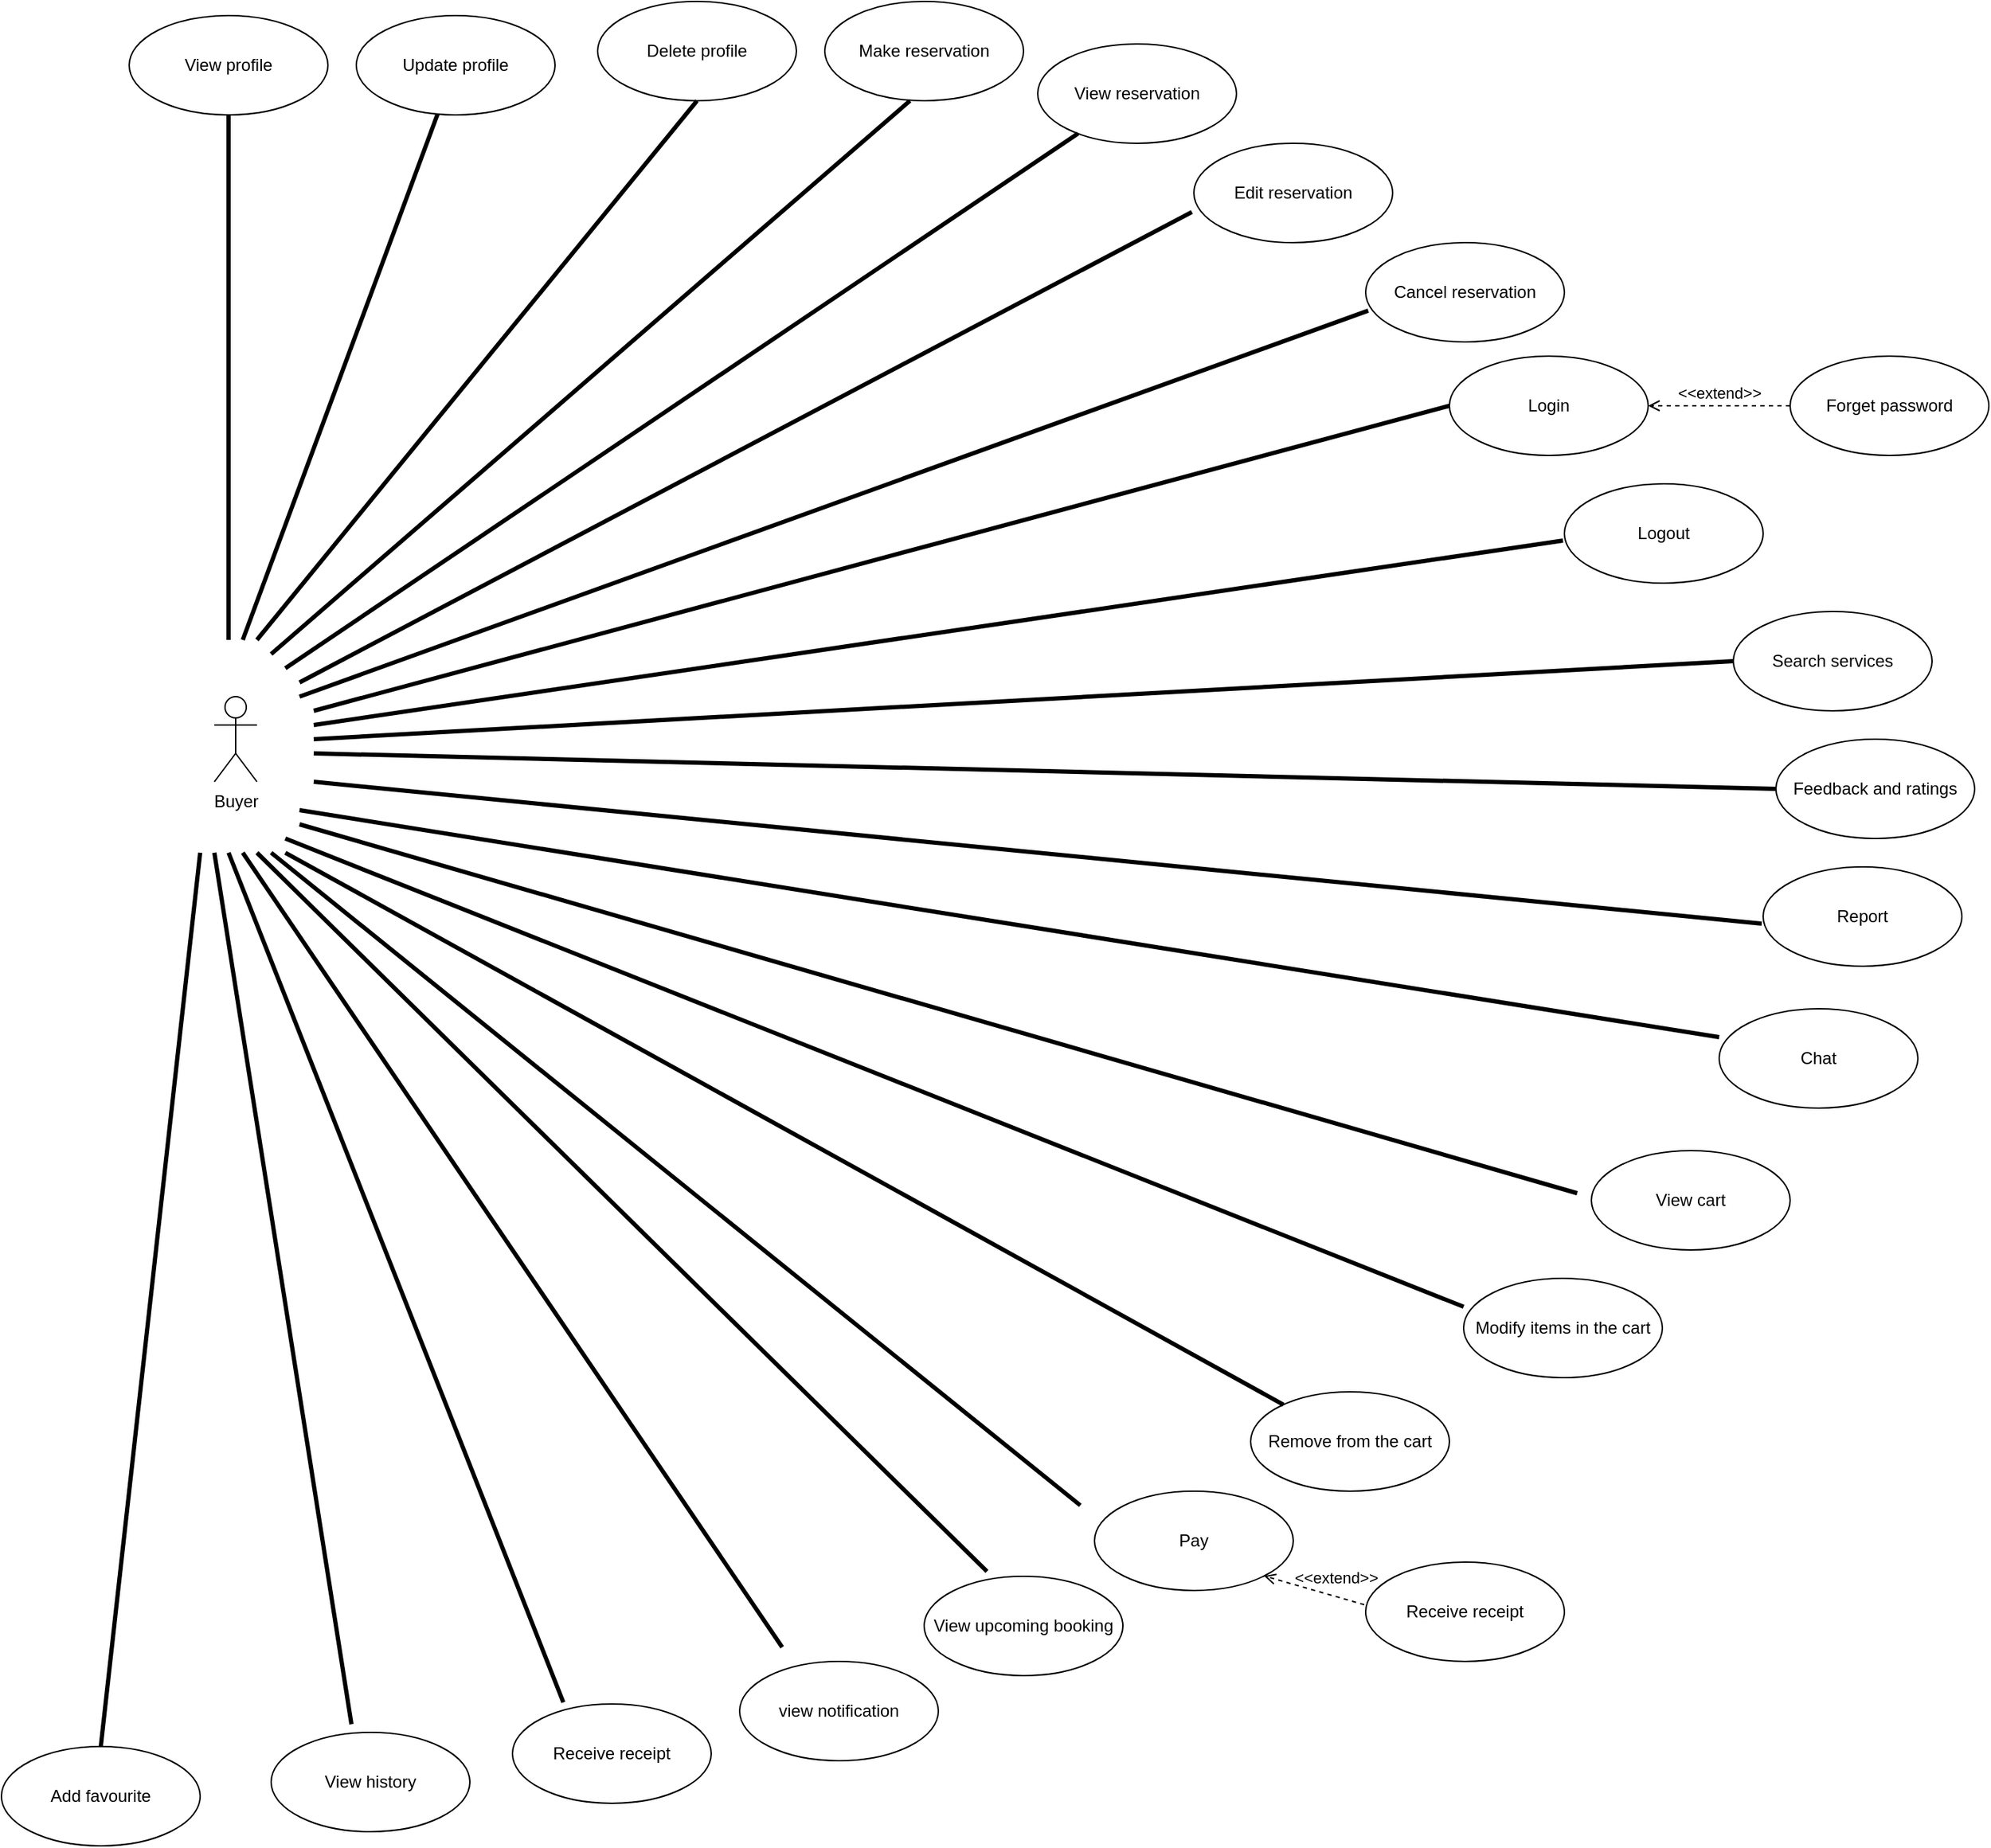 <mxfile version="21.6.5" type="github">
  <diagram name="Page-1" id="cYzY0TI4jSmoXwNVxTaS">
    <mxGraphModel dx="1735" dy="1176" grid="1" gridSize="10" guides="1" tooltips="1" connect="1" arrows="1" fold="1" page="1" pageScale="1" pageWidth="1500" pageHeight="1454" math="0" shadow="0">
      <root>
        <mxCell id="0" />
        <mxCell id="1" parent="0" />
        <mxCell id="rHy2-PsUpPD8WBeYGM6z-2" value="Buyer" style="shape=umlActor;verticalLabelPosition=bottom;verticalAlign=top;html=1;" vertex="1" parent="1">
          <mxGeometry x="220" y="510" width="30" height="60" as="geometry" />
        </mxCell>
        <mxCell id="rHy2-PsUpPD8WBeYGM6z-3" value="View profile" style="ellipse;whiteSpace=wrap;html=1;" vertex="1" parent="1">
          <mxGeometry x="160" y="30" width="140" height="70" as="geometry" />
        </mxCell>
        <mxCell id="rHy2-PsUpPD8WBeYGM6z-4" value="Update profile" style="ellipse;whiteSpace=wrap;html=1;" vertex="1" parent="1">
          <mxGeometry x="320" y="30" width="140" height="70" as="geometry" />
        </mxCell>
        <mxCell id="rHy2-PsUpPD8WBeYGM6z-5" value="Delete profile" style="ellipse;whiteSpace=wrap;html=1;" vertex="1" parent="1">
          <mxGeometry x="490" y="20" width="140" height="70" as="geometry" />
        </mxCell>
        <mxCell id="rHy2-PsUpPD8WBeYGM6z-6" value="Make reservation" style="ellipse;whiteSpace=wrap;html=1;" vertex="1" parent="1">
          <mxGeometry x="650" y="20" width="140" height="70" as="geometry" />
        </mxCell>
        <mxCell id="rHy2-PsUpPD8WBeYGM6z-7" value="View upcoming booking" style="ellipse;whiteSpace=wrap;html=1;" vertex="1" parent="1">
          <mxGeometry x="720" y="1130" width="140" height="70" as="geometry" />
        </mxCell>
        <mxCell id="rHy2-PsUpPD8WBeYGM6z-8" value="Cancel reservation" style="ellipse;whiteSpace=wrap;html=1;" vertex="1" parent="1">
          <mxGeometry x="1031" y="190" width="140" height="70" as="geometry" />
        </mxCell>
        <mxCell id="rHy2-PsUpPD8WBeYGM6z-9" value="View reservation" style="ellipse;whiteSpace=wrap;html=1;" vertex="1" parent="1">
          <mxGeometry x="800" y="50" width="140" height="70" as="geometry" />
        </mxCell>
        <mxCell id="rHy2-PsUpPD8WBeYGM6z-10" value="Edit reservation" style="ellipse;whiteSpace=wrap;html=1;" vertex="1" parent="1">
          <mxGeometry x="910" y="120" width="140" height="70" as="geometry" />
        </mxCell>
        <mxCell id="rHy2-PsUpPD8WBeYGM6z-11" value="Search services&lt;br&gt;" style="ellipse;whiteSpace=wrap;html=1;" vertex="1" parent="1">
          <mxGeometry x="1290" y="450" width="140" height="70" as="geometry" />
        </mxCell>
        <mxCell id="rHy2-PsUpPD8WBeYGM6z-12" value="View history&lt;br&gt;" style="ellipse;whiteSpace=wrap;html=1;" vertex="1" parent="1">
          <mxGeometry x="260" y="1240" width="140" height="70" as="geometry" />
        </mxCell>
        <mxCell id="rHy2-PsUpPD8WBeYGM6z-14" value="Pay" style="ellipse;whiteSpace=wrap;html=1;" vertex="1" parent="1">
          <mxGeometry x="840" y="1070" width="140" height="70" as="geometry" />
        </mxCell>
        <mxCell id="rHy2-PsUpPD8WBeYGM6z-15" value="view notification&lt;br&gt;" style="ellipse;whiteSpace=wrap;html=1;" vertex="1" parent="1">
          <mxGeometry x="590" y="1190" width="140" height="70" as="geometry" />
        </mxCell>
        <mxCell id="rHy2-PsUpPD8WBeYGM6z-16" value="Feedback and ratings&lt;br&gt;" style="ellipse;whiteSpace=wrap;html=1;" vertex="1" parent="1">
          <mxGeometry x="1320" y="540" width="140" height="70" as="geometry" />
        </mxCell>
        <mxCell id="rHy2-PsUpPD8WBeYGM6z-17" value="Report&lt;br&gt;" style="ellipse;whiteSpace=wrap;html=1;" vertex="1" parent="1">
          <mxGeometry x="1311" y="630" width="140" height="70" as="geometry" />
        </mxCell>
        <mxCell id="rHy2-PsUpPD8WBeYGM6z-18" value="Logout" style="ellipse;whiteSpace=wrap;html=1;" vertex="1" parent="1">
          <mxGeometry x="1171" y="360" width="140" height="70" as="geometry" />
        </mxCell>
        <mxCell id="rHy2-PsUpPD8WBeYGM6z-19" value="Chat" style="ellipse;whiteSpace=wrap;html=1;" vertex="1" parent="1">
          <mxGeometry x="1280" y="730" width="140" height="70" as="geometry" />
        </mxCell>
        <mxCell id="rHy2-PsUpPD8WBeYGM6z-20" value="Login" style="ellipse;whiteSpace=wrap;html=1;" vertex="1" parent="1">
          <mxGeometry x="1090" y="270" width="140" height="70" as="geometry" />
        </mxCell>
        <mxCell id="rHy2-PsUpPD8WBeYGM6z-26" value="Forget password&lt;br&gt;" style="ellipse;whiteSpace=wrap;html=1;" vertex="1" parent="1">
          <mxGeometry x="1330" y="270" width="140" height="70" as="geometry" />
        </mxCell>
        <mxCell id="rHy2-PsUpPD8WBeYGM6z-29" value="Receive receipt&lt;br&gt;" style="ellipse;whiteSpace=wrap;html=1;" vertex="1" parent="1">
          <mxGeometry x="430" y="1220" width="140" height="70" as="geometry" />
        </mxCell>
        <mxCell id="rHy2-PsUpPD8WBeYGM6z-30" value="View cart" style="ellipse;whiteSpace=wrap;html=1;" vertex="1" parent="1">
          <mxGeometry x="1190" y="830" width="140" height="70" as="geometry" />
        </mxCell>
        <mxCell id="rHy2-PsUpPD8WBeYGM6z-31" value="Modify items in the cart" style="ellipse;whiteSpace=wrap;html=1;" vertex="1" parent="1">
          <mxGeometry x="1100" y="920" width="140" height="70" as="geometry" />
        </mxCell>
        <mxCell id="rHy2-PsUpPD8WBeYGM6z-32" value="Add favourite" style="ellipse;whiteSpace=wrap;html=1;" vertex="1" parent="1">
          <mxGeometry x="70" y="1250" width="140" height="70" as="geometry" />
        </mxCell>
        <mxCell id="rHy2-PsUpPD8WBeYGM6z-33" value="Remove from the cart" style="ellipse;whiteSpace=wrap;html=1;" vertex="1" parent="1">
          <mxGeometry x="950" y="1000" width="140" height="70" as="geometry" />
        </mxCell>
        <mxCell id="rHy2-PsUpPD8WBeYGM6z-47" value="" style="endArrow=none;startArrow=none;endFill=0;startFill=0;endSize=8;html=1;verticalAlign=bottom;labelBackgroundColor=none;strokeWidth=3;rounded=0;entryX=0.5;entryY=1;entryDx=0;entryDy=0;" edge="1" parent="1" target="rHy2-PsUpPD8WBeYGM6z-3">
          <mxGeometry width="160" relative="1" as="geometry">
            <mxPoint x="230" y="470" as="sourcePoint" />
            <mxPoint x="350" y="304.47" as="targetPoint" />
          </mxGeometry>
        </mxCell>
        <mxCell id="rHy2-PsUpPD8WBeYGM6z-48" value="" style="endArrow=none;startArrow=none;endFill=0;startFill=0;endSize=8;html=1;verticalAlign=bottom;labelBackgroundColor=none;strokeWidth=3;rounded=0;" edge="1" parent="1" target="rHy2-PsUpPD8WBeYGM6z-4">
          <mxGeometry width="160" relative="1" as="geometry">
            <mxPoint x="240" y="470" as="sourcePoint" />
            <mxPoint x="410" y="80" as="targetPoint" />
          </mxGeometry>
        </mxCell>
        <mxCell id="rHy2-PsUpPD8WBeYGM6z-50" value="" style="endArrow=none;startArrow=none;endFill=0;startFill=0;endSize=8;html=1;verticalAlign=bottom;labelBackgroundColor=none;strokeWidth=3;rounded=0;entryX=0.5;entryY=1;entryDx=0;entryDy=0;" edge="1" parent="1" target="rHy2-PsUpPD8WBeYGM6z-5">
          <mxGeometry width="160" relative="1" as="geometry">
            <mxPoint x="250" y="470" as="sourcePoint" />
            <mxPoint x="710" y="320" as="targetPoint" />
          </mxGeometry>
        </mxCell>
        <mxCell id="rHy2-PsUpPD8WBeYGM6z-51" value="" style="endArrow=none;startArrow=none;endFill=0;startFill=0;endSize=8;html=1;verticalAlign=bottom;labelBackgroundColor=none;strokeWidth=3;rounded=0;" edge="1" parent="1">
          <mxGeometry width="160" relative="1" as="geometry">
            <mxPoint x="260" y="480" as="sourcePoint" />
            <mxPoint x="710" y="90" as="targetPoint" />
          </mxGeometry>
        </mxCell>
        <mxCell id="rHy2-PsUpPD8WBeYGM6z-52" value="" style="endArrow=none;startArrow=none;endFill=0;startFill=0;endSize=8;html=1;verticalAlign=bottom;labelBackgroundColor=none;strokeWidth=3;rounded=0;" edge="1" parent="1" target="rHy2-PsUpPD8WBeYGM6z-9">
          <mxGeometry width="160" relative="1" as="geometry">
            <mxPoint x="270" y="490" as="sourcePoint" />
            <mxPoint x="710" y="320" as="targetPoint" />
          </mxGeometry>
        </mxCell>
        <mxCell id="rHy2-PsUpPD8WBeYGM6z-53" value="" style="endArrow=none;startArrow=none;endFill=0;startFill=0;endSize=8;html=1;verticalAlign=bottom;labelBackgroundColor=none;strokeWidth=3;rounded=0;entryX=-0.01;entryY=0.692;entryDx=0;entryDy=0;entryPerimeter=0;" edge="1" parent="1" target="rHy2-PsUpPD8WBeYGM6z-10">
          <mxGeometry width="160" relative="1" as="geometry">
            <mxPoint x="280" y="500" as="sourcePoint" />
            <mxPoint x="710" y="320" as="targetPoint" />
          </mxGeometry>
        </mxCell>
        <mxCell id="rHy2-PsUpPD8WBeYGM6z-54" value="" style="endArrow=none;startArrow=none;endFill=0;startFill=0;endSize=8;html=1;verticalAlign=bottom;labelBackgroundColor=none;strokeWidth=3;rounded=0;entryX=0.013;entryY=0.685;entryDx=0;entryDy=0;entryPerimeter=0;" edge="1" parent="1" target="rHy2-PsUpPD8WBeYGM6z-8">
          <mxGeometry width="160" relative="1" as="geometry">
            <mxPoint x="280" y="510" as="sourcePoint" />
            <mxPoint x="780" y="450" as="targetPoint" />
          </mxGeometry>
        </mxCell>
        <mxCell id="rHy2-PsUpPD8WBeYGM6z-55" value="" style="endArrow=none;startArrow=none;endFill=0;startFill=0;endSize=8;html=1;verticalAlign=bottom;labelBackgroundColor=none;strokeWidth=3;rounded=0;entryX=0;entryY=0.5;entryDx=0;entryDy=0;" edge="1" parent="1" target="rHy2-PsUpPD8WBeYGM6z-20">
          <mxGeometry width="160" relative="1" as="geometry">
            <mxPoint x="290" y="520" as="sourcePoint" />
            <mxPoint x="780" y="490" as="targetPoint" />
          </mxGeometry>
        </mxCell>
        <mxCell id="rHy2-PsUpPD8WBeYGM6z-56" value="" style="endArrow=none;startArrow=none;endFill=0;startFill=0;endSize=8;html=1;verticalAlign=bottom;labelBackgroundColor=none;strokeWidth=3;rounded=0;" edge="1" parent="1">
          <mxGeometry width="160" relative="1" as="geometry">
            <mxPoint x="290" y="530" as="sourcePoint" />
            <mxPoint x="1170" y="400" as="targetPoint" />
          </mxGeometry>
        </mxCell>
        <mxCell id="rHy2-PsUpPD8WBeYGM6z-57" value="" style="endArrow=none;startArrow=none;endFill=0;startFill=0;endSize=8;html=1;verticalAlign=bottom;labelBackgroundColor=none;strokeWidth=3;rounded=0;entryX=0;entryY=0.5;entryDx=0;entryDy=0;" edge="1" parent="1" target="rHy2-PsUpPD8WBeYGM6z-11">
          <mxGeometry width="160" relative="1" as="geometry">
            <mxPoint x="290" y="540" as="sourcePoint" />
            <mxPoint x="920" y="600" as="targetPoint" />
          </mxGeometry>
        </mxCell>
        <mxCell id="rHy2-PsUpPD8WBeYGM6z-58" value="" style="endArrow=none;startArrow=none;endFill=0;startFill=0;endSize=8;html=1;verticalAlign=bottom;labelBackgroundColor=none;strokeWidth=3;rounded=0;entryX=0;entryY=0.5;entryDx=0;entryDy=0;" edge="1" parent="1" target="rHy2-PsUpPD8WBeYGM6z-16">
          <mxGeometry width="160" relative="1" as="geometry">
            <mxPoint x="290" y="550" as="sourcePoint" />
            <mxPoint x="920" y="600" as="targetPoint" />
          </mxGeometry>
        </mxCell>
        <mxCell id="rHy2-PsUpPD8WBeYGM6z-59" value="" style="endArrow=none;startArrow=none;endFill=0;startFill=0;endSize=8;html=1;verticalAlign=bottom;labelBackgroundColor=none;strokeWidth=3;rounded=0;" edge="1" parent="1">
          <mxGeometry width="160" relative="1" as="geometry">
            <mxPoint x="290" y="570" as="sourcePoint" />
            <mxPoint x="1310" y="670" as="targetPoint" />
          </mxGeometry>
        </mxCell>
        <mxCell id="rHy2-PsUpPD8WBeYGM6z-60" value="" style="endArrow=none;startArrow=none;endFill=0;startFill=0;endSize=8;html=1;verticalAlign=bottom;labelBackgroundColor=none;strokeWidth=3;rounded=0;entryX=0;entryY=0.286;entryDx=0;entryDy=0;entryPerimeter=0;" edge="1" parent="1" target="rHy2-PsUpPD8WBeYGM6z-19">
          <mxGeometry width="160" relative="1" as="geometry">
            <mxPoint x="280" y="590" as="sourcePoint" />
            <mxPoint x="920" y="610" as="targetPoint" />
          </mxGeometry>
        </mxCell>
        <mxCell id="rHy2-PsUpPD8WBeYGM6z-61" value="" style="endArrow=none;startArrow=none;endFill=0;startFill=0;endSize=8;html=1;verticalAlign=bottom;labelBackgroundColor=none;strokeWidth=3;rounded=0;" edge="1" parent="1">
          <mxGeometry width="160" relative="1" as="geometry">
            <mxPoint x="280" y="600" as="sourcePoint" />
            <mxPoint x="1180" y="860" as="targetPoint" />
          </mxGeometry>
        </mxCell>
        <mxCell id="rHy2-PsUpPD8WBeYGM6z-62" value="" style="endArrow=none;startArrow=none;endFill=0;startFill=0;endSize=8;html=1;verticalAlign=bottom;labelBackgroundColor=none;strokeWidth=3;rounded=0;entryX=0.5;entryY=0;entryDx=0;entryDy=0;" edge="1" parent="1" target="rHy2-PsUpPD8WBeYGM6z-32">
          <mxGeometry width="160" relative="1" as="geometry">
            <mxPoint x="210" y="620" as="sourcePoint" />
            <mxPoint x="920" y="780" as="targetPoint" />
          </mxGeometry>
        </mxCell>
        <mxCell id="rHy2-PsUpPD8WBeYGM6z-63" value="" style="endArrow=none;startArrow=none;endFill=0;startFill=0;endSize=8;html=1;verticalAlign=bottom;labelBackgroundColor=none;strokeWidth=3;rounded=0;entryX=0.404;entryY=-0.082;entryDx=0;entryDy=0;entryPerimeter=0;" edge="1" parent="1" target="rHy2-PsUpPD8WBeYGM6z-12">
          <mxGeometry width="160" relative="1" as="geometry">
            <mxPoint x="220" y="620" as="sourcePoint" />
            <mxPoint x="920" y="780" as="targetPoint" />
          </mxGeometry>
        </mxCell>
        <mxCell id="rHy2-PsUpPD8WBeYGM6z-64" value="" style="endArrow=none;startArrow=none;endFill=0;startFill=0;endSize=8;html=1;verticalAlign=bottom;labelBackgroundColor=none;strokeWidth=3;rounded=0;entryX=0.256;entryY=-0.016;entryDx=0;entryDy=0;entryPerimeter=0;" edge="1" parent="1" target="rHy2-PsUpPD8WBeYGM6z-29">
          <mxGeometry width="160" relative="1" as="geometry">
            <mxPoint x="230" y="620" as="sourcePoint" />
            <mxPoint x="920" y="780" as="targetPoint" />
          </mxGeometry>
        </mxCell>
        <mxCell id="rHy2-PsUpPD8WBeYGM6z-65" value="" style="endArrow=none;startArrow=none;endFill=0;startFill=0;endSize=8;html=1;verticalAlign=bottom;labelBackgroundColor=none;strokeWidth=3;rounded=0;" edge="1" parent="1">
          <mxGeometry width="160" relative="1" as="geometry">
            <mxPoint x="240" y="620" as="sourcePoint" />
            <mxPoint x="620" y="1180" as="targetPoint" />
          </mxGeometry>
        </mxCell>
        <mxCell id="rHy2-PsUpPD8WBeYGM6z-66" value="" style="endArrow=none;startArrow=none;endFill=0;startFill=0;endSize=8;html=1;verticalAlign=bottom;labelBackgroundColor=none;strokeWidth=3;rounded=0;entryX=0.316;entryY=-0.049;entryDx=0;entryDy=0;entryPerimeter=0;" edge="1" parent="1" target="rHy2-PsUpPD8WBeYGM6z-7">
          <mxGeometry width="160" relative="1" as="geometry">
            <mxPoint x="250" y="620" as="sourcePoint" />
            <mxPoint x="920" y="780" as="targetPoint" />
          </mxGeometry>
        </mxCell>
        <mxCell id="rHy2-PsUpPD8WBeYGM6z-67" value="" style="endArrow=none;startArrow=none;endFill=0;startFill=0;endSize=8;html=1;verticalAlign=bottom;labelBackgroundColor=none;strokeWidth=3;rounded=0;" edge="1" parent="1">
          <mxGeometry width="160" relative="1" as="geometry">
            <mxPoint x="260" y="620" as="sourcePoint" />
            <mxPoint x="830" y="1080" as="targetPoint" />
          </mxGeometry>
        </mxCell>
        <mxCell id="rHy2-PsUpPD8WBeYGM6z-68" value="" style="endArrow=none;startArrow=none;endFill=0;startFill=0;endSize=8;html=1;verticalAlign=bottom;labelBackgroundColor=none;strokeWidth=3;rounded=0;" edge="1" parent="1" target="rHy2-PsUpPD8WBeYGM6z-33">
          <mxGeometry width="160" relative="1" as="geometry">
            <mxPoint x="270" y="620" as="sourcePoint" />
            <mxPoint x="820" y="780" as="targetPoint" />
          </mxGeometry>
        </mxCell>
        <mxCell id="rHy2-PsUpPD8WBeYGM6z-69" value="" style="endArrow=none;startArrow=none;endFill=0;startFill=0;endSize=8;html=1;verticalAlign=bottom;labelBackgroundColor=none;strokeWidth=3;rounded=0;entryX=0;entryY=0.286;entryDx=0;entryDy=0;entryPerimeter=0;" edge="1" parent="1" target="rHy2-PsUpPD8WBeYGM6z-31">
          <mxGeometry width="160" relative="1" as="geometry">
            <mxPoint x="270" y="610" as="sourcePoint" />
            <mxPoint x="820" y="780" as="targetPoint" />
          </mxGeometry>
        </mxCell>
        <mxCell id="rHy2-PsUpPD8WBeYGM6z-70" value="Receive receipt&lt;br&gt;" style="ellipse;whiteSpace=wrap;html=1;" vertex="1" parent="1">
          <mxGeometry x="1031" y="1120" width="140" height="70" as="geometry" />
        </mxCell>
        <mxCell id="rHy2-PsUpPD8WBeYGM6z-72" value="&amp;lt;&amp;lt;extend&amp;gt;&amp;gt;" style="html=1;verticalAlign=bottom;labelBackgroundColor=none;endArrow=open;endFill=0;dashed=1;rounded=0;entryX=1;entryY=1;entryDx=0;entryDy=0;" edge="1" parent="1" target="rHy2-PsUpPD8WBeYGM6z-14">
          <mxGeometry x="-0.401" y="-4" width="160" relative="1" as="geometry">
            <mxPoint x="1030" y="1150" as="sourcePoint" />
            <mxPoint x="1050" y="1240" as="targetPoint" />
            <mxPoint as="offset" />
          </mxGeometry>
        </mxCell>
        <mxCell id="rHy2-PsUpPD8WBeYGM6z-73" value="&amp;lt;&amp;lt;extend&amp;gt;&amp;gt;" style="html=1;verticalAlign=bottom;labelBackgroundColor=none;endArrow=open;endFill=0;dashed=1;rounded=0;entryX=1;entryY=0.5;entryDx=0;entryDy=0;exitX=0;exitY=0.5;exitDx=0;exitDy=0;" edge="1" parent="1" source="rHy2-PsUpPD8WBeYGM6z-26" target="rHy2-PsUpPD8WBeYGM6z-20">
          <mxGeometry width="160" relative="1" as="geometry">
            <mxPoint x="1380" y="380" as="sourcePoint" />
            <mxPoint x="1540" y="380" as="targetPoint" />
          </mxGeometry>
        </mxCell>
      </root>
    </mxGraphModel>
  </diagram>
</mxfile>
